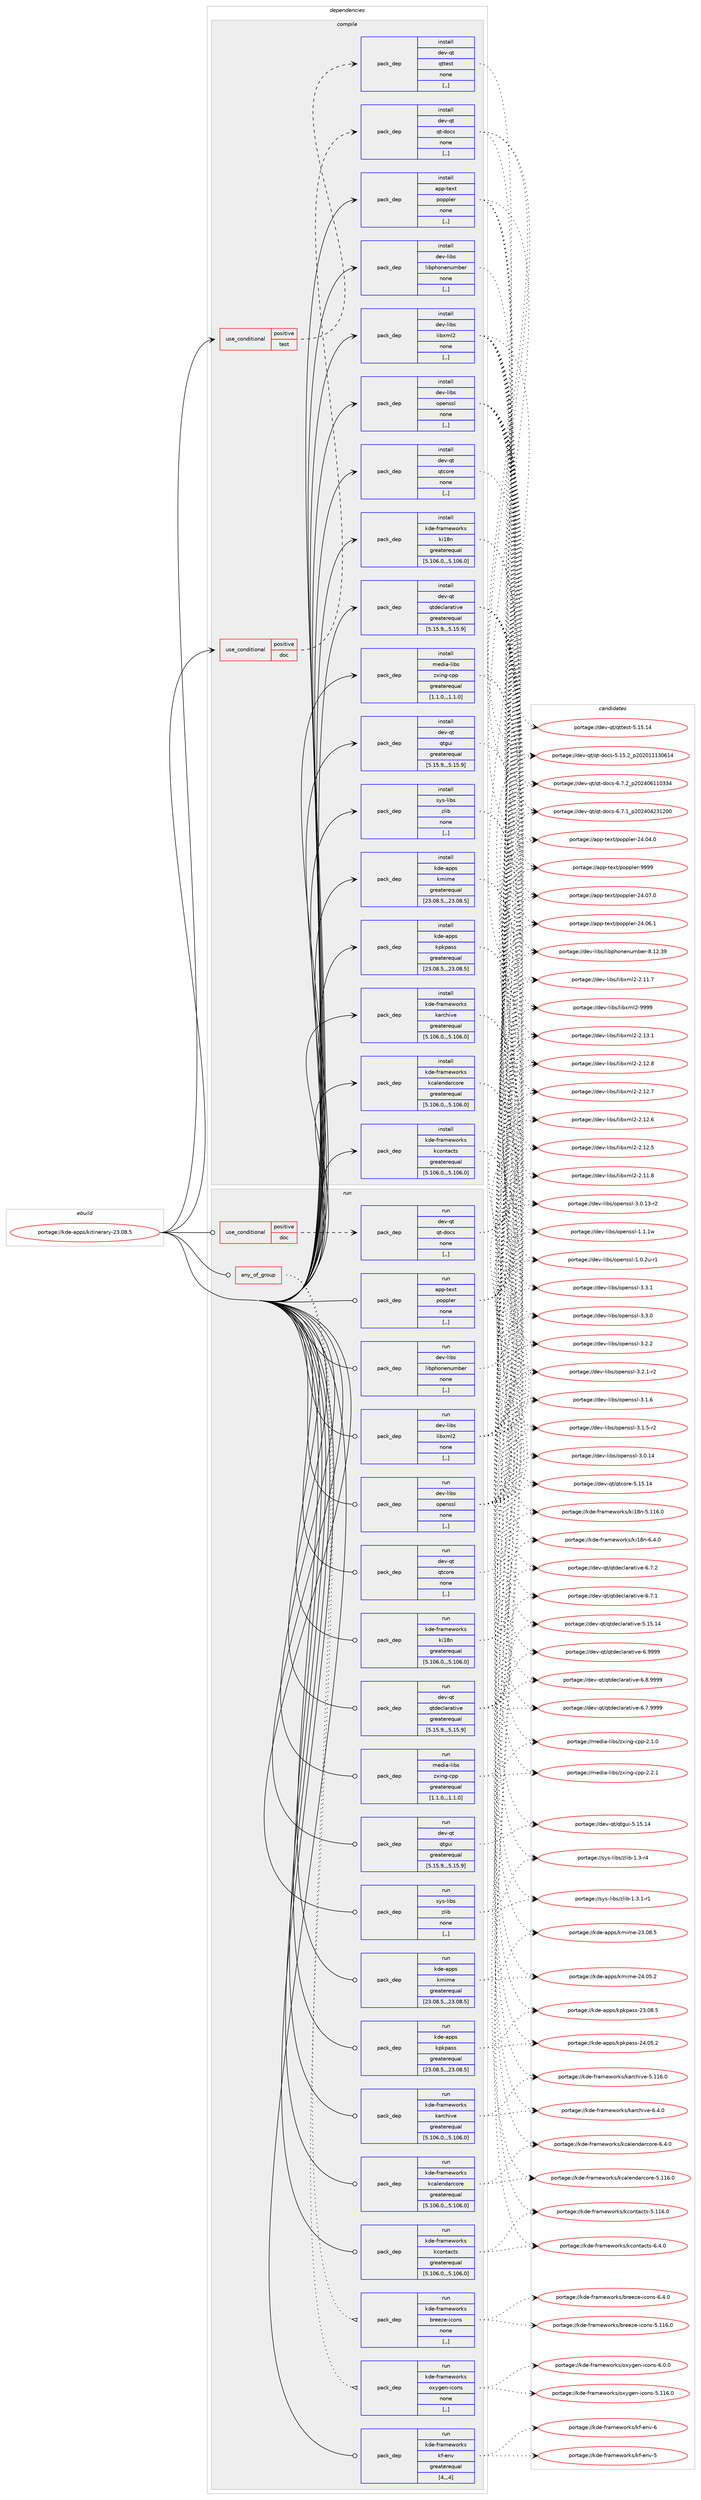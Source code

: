 digraph prolog {

# *************
# Graph options
# *************

newrank=true;
concentrate=true;
compound=true;
graph [rankdir=LR,fontname=Helvetica,fontsize=10,ranksep=1.5];#, ranksep=2.5, nodesep=0.2];
edge  [arrowhead=vee];
node  [fontname=Helvetica,fontsize=10];

# **********
# The ebuild
# **********

subgraph cluster_leftcol {
color=gray;
rank=same;
label=<<i>ebuild</i>>;
id [label="portage://kde-apps/kitinerary-23.08.5", color=red, width=4, href="../kde-apps/kitinerary-23.08.5.svg"];
}

# ****************
# The dependencies
# ****************

subgraph cluster_midcol {
color=gray;
label=<<i>dependencies</i>>;
subgraph cluster_compile {
fillcolor="#eeeeee";
style=filled;
label=<<i>compile</i>>;
subgraph cond66964 {
dependency253443 [label=<<TABLE BORDER="0" CELLBORDER="1" CELLSPACING="0" CELLPADDING="4"><TR><TD ROWSPAN="3" CELLPADDING="10">use_conditional</TD></TR><TR><TD>positive</TD></TR><TR><TD>doc</TD></TR></TABLE>>, shape=none, color=red];
subgraph pack184647 {
dependency253444 [label=<<TABLE BORDER="0" CELLBORDER="1" CELLSPACING="0" CELLPADDING="4" WIDTH="220"><TR><TD ROWSPAN="6" CELLPADDING="30">pack_dep</TD></TR><TR><TD WIDTH="110">install</TD></TR><TR><TD>dev-qt</TD></TR><TR><TD>qt-docs</TD></TR><TR><TD>none</TD></TR><TR><TD>[,,]</TD></TR></TABLE>>, shape=none, color=blue];
}
dependency253443:e -> dependency253444:w [weight=20,style="dashed",arrowhead="vee"];
}
id:e -> dependency253443:w [weight=20,style="solid",arrowhead="vee"];
subgraph cond66965 {
dependency253445 [label=<<TABLE BORDER="0" CELLBORDER="1" CELLSPACING="0" CELLPADDING="4"><TR><TD ROWSPAN="3" CELLPADDING="10">use_conditional</TD></TR><TR><TD>positive</TD></TR><TR><TD>test</TD></TR></TABLE>>, shape=none, color=red];
subgraph pack184648 {
dependency253446 [label=<<TABLE BORDER="0" CELLBORDER="1" CELLSPACING="0" CELLPADDING="4" WIDTH="220"><TR><TD ROWSPAN="6" CELLPADDING="30">pack_dep</TD></TR><TR><TD WIDTH="110">install</TD></TR><TR><TD>dev-qt</TD></TR><TR><TD>qttest</TD></TR><TR><TD>none</TD></TR><TR><TD>[,,]</TD></TR></TABLE>>, shape=none, color=blue];
}
dependency253445:e -> dependency253446:w [weight=20,style="dashed",arrowhead="vee"];
}
id:e -> dependency253445:w [weight=20,style="solid",arrowhead="vee"];
subgraph pack184649 {
dependency253447 [label=<<TABLE BORDER="0" CELLBORDER="1" CELLSPACING="0" CELLPADDING="4" WIDTH="220"><TR><TD ROWSPAN="6" CELLPADDING="30">pack_dep</TD></TR><TR><TD WIDTH="110">install</TD></TR><TR><TD>app-text</TD></TR><TR><TD>poppler</TD></TR><TR><TD>none</TD></TR><TR><TD>[,,]</TD></TR></TABLE>>, shape=none, color=blue];
}
id:e -> dependency253447:w [weight=20,style="solid",arrowhead="vee"];
subgraph pack184650 {
dependency253448 [label=<<TABLE BORDER="0" CELLBORDER="1" CELLSPACING="0" CELLPADDING="4" WIDTH="220"><TR><TD ROWSPAN="6" CELLPADDING="30">pack_dep</TD></TR><TR><TD WIDTH="110">install</TD></TR><TR><TD>dev-libs</TD></TR><TR><TD>libphonenumber</TD></TR><TR><TD>none</TD></TR><TR><TD>[,,]</TD></TR></TABLE>>, shape=none, color=blue];
}
id:e -> dependency253448:w [weight=20,style="solid",arrowhead="vee"];
subgraph pack184651 {
dependency253449 [label=<<TABLE BORDER="0" CELLBORDER="1" CELLSPACING="0" CELLPADDING="4" WIDTH="220"><TR><TD ROWSPAN="6" CELLPADDING="30">pack_dep</TD></TR><TR><TD WIDTH="110">install</TD></TR><TR><TD>dev-libs</TD></TR><TR><TD>libxml2</TD></TR><TR><TD>none</TD></TR><TR><TD>[,,]</TD></TR></TABLE>>, shape=none, color=blue];
}
id:e -> dependency253449:w [weight=20,style="solid",arrowhead="vee"];
subgraph pack184652 {
dependency253450 [label=<<TABLE BORDER="0" CELLBORDER="1" CELLSPACING="0" CELLPADDING="4" WIDTH="220"><TR><TD ROWSPAN="6" CELLPADDING="30">pack_dep</TD></TR><TR><TD WIDTH="110">install</TD></TR><TR><TD>dev-libs</TD></TR><TR><TD>openssl</TD></TR><TR><TD>none</TD></TR><TR><TD>[,,]</TD></TR></TABLE>>, shape=none, color=blue];
}
id:e -> dependency253450:w [weight=20,style="solid",arrowhead="vee"];
subgraph pack184653 {
dependency253451 [label=<<TABLE BORDER="0" CELLBORDER="1" CELLSPACING="0" CELLPADDING="4" WIDTH="220"><TR><TD ROWSPAN="6" CELLPADDING="30">pack_dep</TD></TR><TR><TD WIDTH="110">install</TD></TR><TR><TD>dev-qt</TD></TR><TR><TD>qtcore</TD></TR><TR><TD>none</TD></TR><TR><TD>[,,]</TD></TR></TABLE>>, shape=none, color=blue];
}
id:e -> dependency253451:w [weight=20,style="solid",arrowhead="vee"];
subgraph pack184654 {
dependency253452 [label=<<TABLE BORDER="0" CELLBORDER="1" CELLSPACING="0" CELLPADDING="4" WIDTH="220"><TR><TD ROWSPAN="6" CELLPADDING="30">pack_dep</TD></TR><TR><TD WIDTH="110">install</TD></TR><TR><TD>dev-qt</TD></TR><TR><TD>qtdeclarative</TD></TR><TR><TD>greaterequal</TD></TR><TR><TD>[5.15.9,,,5.15.9]</TD></TR></TABLE>>, shape=none, color=blue];
}
id:e -> dependency253452:w [weight=20,style="solid",arrowhead="vee"];
subgraph pack184655 {
dependency253453 [label=<<TABLE BORDER="0" CELLBORDER="1" CELLSPACING="0" CELLPADDING="4" WIDTH="220"><TR><TD ROWSPAN="6" CELLPADDING="30">pack_dep</TD></TR><TR><TD WIDTH="110">install</TD></TR><TR><TD>dev-qt</TD></TR><TR><TD>qtgui</TD></TR><TR><TD>greaterequal</TD></TR><TR><TD>[5.15.9,,,5.15.9]</TD></TR></TABLE>>, shape=none, color=blue];
}
id:e -> dependency253453:w [weight=20,style="solid",arrowhead="vee"];
subgraph pack184656 {
dependency253454 [label=<<TABLE BORDER="0" CELLBORDER="1" CELLSPACING="0" CELLPADDING="4" WIDTH="220"><TR><TD ROWSPAN="6" CELLPADDING="30">pack_dep</TD></TR><TR><TD WIDTH="110">install</TD></TR><TR><TD>kde-apps</TD></TR><TR><TD>kmime</TD></TR><TR><TD>greaterequal</TD></TR><TR><TD>[23.08.5,,,23.08.5]</TD></TR></TABLE>>, shape=none, color=blue];
}
id:e -> dependency253454:w [weight=20,style="solid",arrowhead="vee"];
subgraph pack184657 {
dependency253455 [label=<<TABLE BORDER="0" CELLBORDER="1" CELLSPACING="0" CELLPADDING="4" WIDTH="220"><TR><TD ROWSPAN="6" CELLPADDING="30">pack_dep</TD></TR><TR><TD WIDTH="110">install</TD></TR><TR><TD>kde-apps</TD></TR><TR><TD>kpkpass</TD></TR><TR><TD>greaterequal</TD></TR><TR><TD>[23.08.5,,,23.08.5]</TD></TR></TABLE>>, shape=none, color=blue];
}
id:e -> dependency253455:w [weight=20,style="solid",arrowhead="vee"];
subgraph pack184658 {
dependency253456 [label=<<TABLE BORDER="0" CELLBORDER="1" CELLSPACING="0" CELLPADDING="4" WIDTH="220"><TR><TD ROWSPAN="6" CELLPADDING="30">pack_dep</TD></TR><TR><TD WIDTH="110">install</TD></TR><TR><TD>kde-frameworks</TD></TR><TR><TD>karchive</TD></TR><TR><TD>greaterequal</TD></TR><TR><TD>[5.106.0,,,5.106.0]</TD></TR></TABLE>>, shape=none, color=blue];
}
id:e -> dependency253456:w [weight=20,style="solid",arrowhead="vee"];
subgraph pack184659 {
dependency253457 [label=<<TABLE BORDER="0" CELLBORDER="1" CELLSPACING="0" CELLPADDING="4" WIDTH="220"><TR><TD ROWSPAN="6" CELLPADDING="30">pack_dep</TD></TR><TR><TD WIDTH="110">install</TD></TR><TR><TD>kde-frameworks</TD></TR><TR><TD>kcalendarcore</TD></TR><TR><TD>greaterequal</TD></TR><TR><TD>[5.106.0,,,5.106.0]</TD></TR></TABLE>>, shape=none, color=blue];
}
id:e -> dependency253457:w [weight=20,style="solid",arrowhead="vee"];
subgraph pack184660 {
dependency253458 [label=<<TABLE BORDER="0" CELLBORDER="1" CELLSPACING="0" CELLPADDING="4" WIDTH="220"><TR><TD ROWSPAN="6" CELLPADDING="30">pack_dep</TD></TR><TR><TD WIDTH="110">install</TD></TR><TR><TD>kde-frameworks</TD></TR><TR><TD>kcontacts</TD></TR><TR><TD>greaterequal</TD></TR><TR><TD>[5.106.0,,,5.106.0]</TD></TR></TABLE>>, shape=none, color=blue];
}
id:e -> dependency253458:w [weight=20,style="solid",arrowhead="vee"];
subgraph pack184661 {
dependency253459 [label=<<TABLE BORDER="0" CELLBORDER="1" CELLSPACING="0" CELLPADDING="4" WIDTH="220"><TR><TD ROWSPAN="6" CELLPADDING="30">pack_dep</TD></TR><TR><TD WIDTH="110">install</TD></TR><TR><TD>kde-frameworks</TD></TR><TR><TD>ki18n</TD></TR><TR><TD>greaterequal</TD></TR><TR><TD>[5.106.0,,,5.106.0]</TD></TR></TABLE>>, shape=none, color=blue];
}
id:e -> dependency253459:w [weight=20,style="solid",arrowhead="vee"];
subgraph pack184662 {
dependency253460 [label=<<TABLE BORDER="0" CELLBORDER="1" CELLSPACING="0" CELLPADDING="4" WIDTH="220"><TR><TD ROWSPAN="6" CELLPADDING="30">pack_dep</TD></TR><TR><TD WIDTH="110">install</TD></TR><TR><TD>media-libs</TD></TR><TR><TD>zxing-cpp</TD></TR><TR><TD>greaterequal</TD></TR><TR><TD>[1.1.0,,,1.1.0]</TD></TR></TABLE>>, shape=none, color=blue];
}
id:e -> dependency253460:w [weight=20,style="solid",arrowhead="vee"];
subgraph pack184663 {
dependency253461 [label=<<TABLE BORDER="0" CELLBORDER="1" CELLSPACING="0" CELLPADDING="4" WIDTH="220"><TR><TD ROWSPAN="6" CELLPADDING="30">pack_dep</TD></TR><TR><TD WIDTH="110">install</TD></TR><TR><TD>sys-libs</TD></TR><TR><TD>zlib</TD></TR><TR><TD>none</TD></TR><TR><TD>[,,]</TD></TR></TABLE>>, shape=none, color=blue];
}
id:e -> dependency253461:w [weight=20,style="solid",arrowhead="vee"];
}
subgraph cluster_compileandrun {
fillcolor="#eeeeee";
style=filled;
label=<<i>compile and run</i>>;
}
subgraph cluster_run {
fillcolor="#eeeeee";
style=filled;
label=<<i>run</i>>;
subgraph any1672 {
dependency253462 [label=<<TABLE BORDER="0" CELLBORDER="1" CELLSPACING="0" CELLPADDING="4"><TR><TD CELLPADDING="10">any_of_group</TD></TR></TABLE>>, shape=none, color=red];subgraph pack184664 {
dependency253463 [label=<<TABLE BORDER="0" CELLBORDER="1" CELLSPACING="0" CELLPADDING="4" WIDTH="220"><TR><TD ROWSPAN="6" CELLPADDING="30">pack_dep</TD></TR><TR><TD WIDTH="110">run</TD></TR><TR><TD>kde-frameworks</TD></TR><TR><TD>breeze-icons</TD></TR><TR><TD>none</TD></TR><TR><TD>[,,]</TD></TR></TABLE>>, shape=none, color=blue];
}
dependency253462:e -> dependency253463:w [weight=20,style="dotted",arrowhead="oinv"];
subgraph pack184665 {
dependency253464 [label=<<TABLE BORDER="0" CELLBORDER="1" CELLSPACING="0" CELLPADDING="4" WIDTH="220"><TR><TD ROWSPAN="6" CELLPADDING="30">pack_dep</TD></TR><TR><TD WIDTH="110">run</TD></TR><TR><TD>kde-frameworks</TD></TR><TR><TD>oxygen-icons</TD></TR><TR><TD>none</TD></TR><TR><TD>[,,]</TD></TR></TABLE>>, shape=none, color=blue];
}
dependency253462:e -> dependency253464:w [weight=20,style="dotted",arrowhead="oinv"];
}
id:e -> dependency253462:w [weight=20,style="solid",arrowhead="odot"];
subgraph cond66966 {
dependency253465 [label=<<TABLE BORDER="0" CELLBORDER="1" CELLSPACING="0" CELLPADDING="4"><TR><TD ROWSPAN="3" CELLPADDING="10">use_conditional</TD></TR><TR><TD>positive</TD></TR><TR><TD>doc</TD></TR></TABLE>>, shape=none, color=red];
subgraph pack184666 {
dependency253466 [label=<<TABLE BORDER="0" CELLBORDER="1" CELLSPACING="0" CELLPADDING="4" WIDTH="220"><TR><TD ROWSPAN="6" CELLPADDING="30">pack_dep</TD></TR><TR><TD WIDTH="110">run</TD></TR><TR><TD>dev-qt</TD></TR><TR><TD>qt-docs</TD></TR><TR><TD>none</TD></TR><TR><TD>[,,]</TD></TR></TABLE>>, shape=none, color=blue];
}
dependency253465:e -> dependency253466:w [weight=20,style="dashed",arrowhead="vee"];
}
id:e -> dependency253465:w [weight=20,style="solid",arrowhead="odot"];
subgraph pack184667 {
dependency253467 [label=<<TABLE BORDER="0" CELLBORDER="1" CELLSPACING="0" CELLPADDING="4" WIDTH="220"><TR><TD ROWSPAN="6" CELLPADDING="30">pack_dep</TD></TR><TR><TD WIDTH="110">run</TD></TR><TR><TD>app-text</TD></TR><TR><TD>poppler</TD></TR><TR><TD>none</TD></TR><TR><TD>[,,]</TD></TR></TABLE>>, shape=none, color=blue];
}
id:e -> dependency253467:w [weight=20,style="solid",arrowhead="odot"];
subgraph pack184668 {
dependency253468 [label=<<TABLE BORDER="0" CELLBORDER="1" CELLSPACING="0" CELLPADDING="4" WIDTH="220"><TR><TD ROWSPAN="6" CELLPADDING="30">pack_dep</TD></TR><TR><TD WIDTH="110">run</TD></TR><TR><TD>dev-libs</TD></TR><TR><TD>libphonenumber</TD></TR><TR><TD>none</TD></TR><TR><TD>[,,]</TD></TR></TABLE>>, shape=none, color=blue];
}
id:e -> dependency253468:w [weight=20,style="solid",arrowhead="odot"];
subgraph pack184669 {
dependency253469 [label=<<TABLE BORDER="0" CELLBORDER="1" CELLSPACING="0" CELLPADDING="4" WIDTH="220"><TR><TD ROWSPAN="6" CELLPADDING="30">pack_dep</TD></TR><TR><TD WIDTH="110">run</TD></TR><TR><TD>dev-libs</TD></TR><TR><TD>libxml2</TD></TR><TR><TD>none</TD></TR><TR><TD>[,,]</TD></TR></TABLE>>, shape=none, color=blue];
}
id:e -> dependency253469:w [weight=20,style="solid",arrowhead="odot"];
subgraph pack184670 {
dependency253470 [label=<<TABLE BORDER="0" CELLBORDER="1" CELLSPACING="0" CELLPADDING="4" WIDTH="220"><TR><TD ROWSPAN="6" CELLPADDING="30">pack_dep</TD></TR><TR><TD WIDTH="110">run</TD></TR><TR><TD>dev-libs</TD></TR><TR><TD>openssl</TD></TR><TR><TD>none</TD></TR><TR><TD>[,,]</TD></TR></TABLE>>, shape=none, color=blue];
}
id:e -> dependency253470:w [weight=20,style="solid",arrowhead="odot"];
subgraph pack184671 {
dependency253471 [label=<<TABLE BORDER="0" CELLBORDER="1" CELLSPACING="0" CELLPADDING="4" WIDTH="220"><TR><TD ROWSPAN="6" CELLPADDING="30">pack_dep</TD></TR><TR><TD WIDTH="110">run</TD></TR><TR><TD>dev-qt</TD></TR><TR><TD>qtcore</TD></TR><TR><TD>none</TD></TR><TR><TD>[,,]</TD></TR></TABLE>>, shape=none, color=blue];
}
id:e -> dependency253471:w [weight=20,style="solid",arrowhead="odot"];
subgraph pack184672 {
dependency253472 [label=<<TABLE BORDER="0" CELLBORDER="1" CELLSPACING="0" CELLPADDING="4" WIDTH="220"><TR><TD ROWSPAN="6" CELLPADDING="30">pack_dep</TD></TR><TR><TD WIDTH="110">run</TD></TR><TR><TD>dev-qt</TD></TR><TR><TD>qtdeclarative</TD></TR><TR><TD>greaterequal</TD></TR><TR><TD>[5.15.9,,,5.15.9]</TD></TR></TABLE>>, shape=none, color=blue];
}
id:e -> dependency253472:w [weight=20,style="solid",arrowhead="odot"];
subgraph pack184673 {
dependency253473 [label=<<TABLE BORDER="0" CELLBORDER="1" CELLSPACING="0" CELLPADDING="4" WIDTH="220"><TR><TD ROWSPAN="6" CELLPADDING="30">pack_dep</TD></TR><TR><TD WIDTH="110">run</TD></TR><TR><TD>dev-qt</TD></TR><TR><TD>qtgui</TD></TR><TR><TD>greaterequal</TD></TR><TR><TD>[5.15.9,,,5.15.9]</TD></TR></TABLE>>, shape=none, color=blue];
}
id:e -> dependency253473:w [weight=20,style="solid",arrowhead="odot"];
subgraph pack184674 {
dependency253474 [label=<<TABLE BORDER="0" CELLBORDER="1" CELLSPACING="0" CELLPADDING="4" WIDTH="220"><TR><TD ROWSPAN="6" CELLPADDING="30">pack_dep</TD></TR><TR><TD WIDTH="110">run</TD></TR><TR><TD>kde-apps</TD></TR><TR><TD>kmime</TD></TR><TR><TD>greaterequal</TD></TR><TR><TD>[23.08.5,,,23.08.5]</TD></TR></TABLE>>, shape=none, color=blue];
}
id:e -> dependency253474:w [weight=20,style="solid",arrowhead="odot"];
subgraph pack184675 {
dependency253475 [label=<<TABLE BORDER="0" CELLBORDER="1" CELLSPACING="0" CELLPADDING="4" WIDTH="220"><TR><TD ROWSPAN="6" CELLPADDING="30">pack_dep</TD></TR><TR><TD WIDTH="110">run</TD></TR><TR><TD>kde-apps</TD></TR><TR><TD>kpkpass</TD></TR><TR><TD>greaterequal</TD></TR><TR><TD>[23.08.5,,,23.08.5]</TD></TR></TABLE>>, shape=none, color=blue];
}
id:e -> dependency253475:w [weight=20,style="solid",arrowhead="odot"];
subgraph pack184676 {
dependency253476 [label=<<TABLE BORDER="0" CELLBORDER="1" CELLSPACING="0" CELLPADDING="4" WIDTH="220"><TR><TD ROWSPAN="6" CELLPADDING="30">pack_dep</TD></TR><TR><TD WIDTH="110">run</TD></TR><TR><TD>kde-frameworks</TD></TR><TR><TD>karchive</TD></TR><TR><TD>greaterequal</TD></TR><TR><TD>[5.106.0,,,5.106.0]</TD></TR></TABLE>>, shape=none, color=blue];
}
id:e -> dependency253476:w [weight=20,style="solid",arrowhead="odot"];
subgraph pack184677 {
dependency253477 [label=<<TABLE BORDER="0" CELLBORDER="1" CELLSPACING="0" CELLPADDING="4" WIDTH="220"><TR><TD ROWSPAN="6" CELLPADDING="30">pack_dep</TD></TR><TR><TD WIDTH="110">run</TD></TR><TR><TD>kde-frameworks</TD></TR><TR><TD>kcalendarcore</TD></TR><TR><TD>greaterequal</TD></TR><TR><TD>[5.106.0,,,5.106.0]</TD></TR></TABLE>>, shape=none, color=blue];
}
id:e -> dependency253477:w [weight=20,style="solid",arrowhead="odot"];
subgraph pack184678 {
dependency253478 [label=<<TABLE BORDER="0" CELLBORDER="1" CELLSPACING="0" CELLPADDING="4" WIDTH="220"><TR><TD ROWSPAN="6" CELLPADDING="30">pack_dep</TD></TR><TR><TD WIDTH="110">run</TD></TR><TR><TD>kde-frameworks</TD></TR><TR><TD>kcontacts</TD></TR><TR><TD>greaterequal</TD></TR><TR><TD>[5.106.0,,,5.106.0]</TD></TR></TABLE>>, shape=none, color=blue];
}
id:e -> dependency253478:w [weight=20,style="solid",arrowhead="odot"];
subgraph pack184679 {
dependency253479 [label=<<TABLE BORDER="0" CELLBORDER="1" CELLSPACING="0" CELLPADDING="4" WIDTH="220"><TR><TD ROWSPAN="6" CELLPADDING="30">pack_dep</TD></TR><TR><TD WIDTH="110">run</TD></TR><TR><TD>kde-frameworks</TD></TR><TR><TD>kf-env</TD></TR><TR><TD>greaterequal</TD></TR><TR><TD>[4,,,4]</TD></TR></TABLE>>, shape=none, color=blue];
}
id:e -> dependency253479:w [weight=20,style="solid",arrowhead="odot"];
subgraph pack184680 {
dependency253480 [label=<<TABLE BORDER="0" CELLBORDER="1" CELLSPACING="0" CELLPADDING="4" WIDTH="220"><TR><TD ROWSPAN="6" CELLPADDING="30">pack_dep</TD></TR><TR><TD WIDTH="110">run</TD></TR><TR><TD>kde-frameworks</TD></TR><TR><TD>ki18n</TD></TR><TR><TD>greaterequal</TD></TR><TR><TD>[5.106.0,,,5.106.0]</TD></TR></TABLE>>, shape=none, color=blue];
}
id:e -> dependency253480:w [weight=20,style="solid",arrowhead="odot"];
subgraph pack184681 {
dependency253481 [label=<<TABLE BORDER="0" CELLBORDER="1" CELLSPACING="0" CELLPADDING="4" WIDTH="220"><TR><TD ROWSPAN="6" CELLPADDING="30">pack_dep</TD></TR><TR><TD WIDTH="110">run</TD></TR><TR><TD>media-libs</TD></TR><TR><TD>zxing-cpp</TD></TR><TR><TD>greaterequal</TD></TR><TR><TD>[1.1.0,,,1.1.0]</TD></TR></TABLE>>, shape=none, color=blue];
}
id:e -> dependency253481:w [weight=20,style="solid",arrowhead="odot"];
subgraph pack184682 {
dependency253482 [label=<<TABLE BORDER="0" CELLBORDER="1" CELLSPACING="0" CELLPADDING="4" WIDTH="220"><TR><TD ROWSPAN="6" CELLPADDING="30">pack_dep</TD></TR><TR><TD WIDTH="110">run</TD></TR><TR><TD>sys-libs</TD></TR><TR><TD>zlib</TD></TR><TR><TD>none</TD></TR><TR><TD>[,,]</TD></TR></TABLE>>, shape=none, color=blue];
}
id:e -> dependency253482:w [weight=20,style="solid",arrowhead="odot"];
}
}

# **************
# The candidates
# **************

subgraph cluster_choices {
rank=same;
color=gray;
label=<<i>candidates</i>>;

subgraph choice184647 {
color=black;
nodesep=1;
choice1001011184511311647113116451001119911545544655465095112504850524854494948515152 [label="portage://dev-qt/qt-docs-6.7.2_p202406110334", color=red, width=4,href="../dev-qt/qt-docs-6.7.2_p202406110334.svg"];
choice1001011184511311647113116451001119911545544655464995112504850524852505149504848 [label="portage://dev-qt/qt-docs-6.7.1_p202404231200", color=red, width=4,href="../dev-qt/qt-docs-6.7.1_p202404231200.svg"];
choice100101118451131164711311645100111991154553464953465095112504850484949495148544952 [label="portage://dev-qt/qt-docs-5.15.2_p202011130614", color=red, width=4,href="../dev-qt/qt-docs-5.15.2_p202011130614.svg"];
dependency253444:e -> choice1001011184511311647113116451001119911545544655465095112504850524854494948515152:w [style=dotted,weight="100"];
dependency253444:e -> choice1001011184511311647113116451001119911545544655464995112504850524852505149504848:w [style=dotted,weight="100"];
dependency253444:e -> choice100101118451131164711311645100111991154553464953465095112504850484949495148544952:w [style=dotted,weight="100"];
}
subgraph choice184648 {
color=black;
nodesep=1;
choice10010111845113116471131161161011151164553464953464952 [label="portage://dev-qt/qttest-5.15.14", color=red, width=4,href="../dev-qt/qttest-5.15.14.svg"];
dependency253446:e -> choice10010111845113116471131161161011151164553464953464952:w [style=dotted,weight="100"];
}
subgraph choice184649 {
color=black;
nodesep=1;
choice9711211245116101120116471121111121121081011144557575757 [label="portage://app-text/poppler-9999", color=red, width=4,href="../app-text/poppler-9999.svg"];
choice9711211245116101120116471121111121121081011144550524648554648 [label="portage://app-text/poppler-24.07.0", color=red, width=4,href="../app-text/poppler-24.07.0.svg"];
choice9711211245116101120116471121111121121081011144550524648544649 [label="portage://app-text/poppler-24.06.1", color=red, width=4,href="../app-text/poppler-24.06.1.svg"];
choice9711211245116101120116471121111121121081011144550524648524648 [label="portage://app-text/poppler-24.04.0", color=red, width=4,href="../app-text/poppler-24.04.0.svg"];
dependency253447:e -> choice9711211245116101120116471121111121121081011144557575757:w [style=dotted,weight="100"];
dependency253447:e -> choice9711211245116101120116471121111121121081011144550524648554648:w [style=dotted,weight="100"];
dependency253447:e -> choice9711211245116101120116471121111121121081011144550524648544649:w [style=dotted,weight="100"];
dependency253447:e -> choice9711211245116101120116471121111121121081011144550524648524648:w [style=dotted,weight="100"];
}
subgraph choice184650 {
color=black;
nodesep=1;
choice10010111845108105981154710810598112104111110101110117109981011144556464950465157 [label="portage://dev-libs/libphonenumber-8.12.39", color=red, width=4,href="../dev-libs/libphonenumber-8.12.39.svg"];
dependency253448:e -> choice10010111845108105981154710810598112104111110101110117109981011144556464950465157:w [style=dotted,weight="100"];
}
subgraph choice184651 {
color=black;
nodesep=1;
choice10010111845108105981154710810598120109108504557575757 [label="portage://dev-libs/libxml2-9999", color=red, width=4,href="../dev-libs/libxml2-9999.svg"];
choice100101118451081059811547108105981201091085045504649514649 [label="portage://dev-libs/libxml2-2.13.1", color=red, width=4,href="../dev-libs/libxml2-2.13.1.svg"];
choice100101118451081059811547108105981201091085045504649504656 [label="portage://dev-libs/libxml2-2.12.8", color=red, width=4,href="../dev-libs/libxml2-2.12.8.svg"];
choice100101118451081059811547108105981201091085045504649504655 [label="portage://dev-libs/libxml2-2.12.7", color=red, width=4,href="../dev-libs/libxml2-2.12.7.svg"];
choice100101118451081059811547108105981201091085045504649504654 [label="portage://dev-libs/libxml2-2.12.6", color=red, width=4,href="../dev-libs/libxml2-2.12.6.svg"];
choice100101118451081059811547108105981201091085045504649504653 [label="portage://dev-libs/libxml2-2.12.5", color=red, width=4,href="../dev-libs/libxml2-2.12.5.svg"];
choice100101118451081059811547108105981201091085045504649494656 [label="portage://dev-libs/libxml2-2.11.8", color=red, width=4,href="../dev-libs/libxml2-2.11.8.svg"];
choice100101118451081059811547108105981201091085045504649494655 [label="portage://dev-libs/libxml2-2.11.7", color=red, width=4,href="../dev-libs/libxml2-2.11.7.svg"];
dependency253449:e -> choice10010111845108105981154710810598120109108504557575757:w [style=dotted,weight="100"];
dependency253449:e -> choice100101118451081059811547108105981201091085045504649514649:w [style=dotted,weight="100"];
dependency253449:e -> choice100101118451081059811547108105981201091085045504649504656:w [style=dotted,weight="100"];
dependency253449:e -> choice100101118451081059811547108105981201091085045504649504655:w [style=dotted,weight="100"];
dependency253449:e -> choice100101118451081059811547108105981201091085045504649504654:w [style=dotted,weight="100"];
dependency253449:e -> choice100101118451081059811547108105981201091085045504649504653:w [style=dotted,weight="100"];
dependency253449:e -> choice100101118451081059811547108105981201091085045504649494656:w [style=dotted,weight="100"];
dependency253449:e -> choice100101118451081059811547108105981201091085045504649494655:w [style=dotted,weight="100"];
}
subgraph choice184652 {
color=black;
nodesep=1;
choice100101118451081059811547111112101110115115108455146514649 [label="portage://dev-libs/openssl-3.3.1", color=red, width=4,href="../dev-libs/openssl-3.3.1.svg"];
choice100101118451081059811547111112101110115115108455146514648 [label="portage://dev-libs/openssl-3.3.0", color=red, width=4,href="../dev-libs/openssl-3.3.0.svg"];
choice100101118451081059811547111112101110115115108455146504650 [label="portage://dev-libs/openssl-3.2.2", color=red, width=4,href="../dev-libs/openssl-3.2.2.svg"];
choice1001011184510810598115471111121011101151151084551465046494511450 [label="portage://dev-libs/openssl-3.2.1-r2", color=red, width=4,href="../dev-libs/openssl-3.2.1-r2.svg"];
choice100101118451081059811547111112101110115115108455146494654 [label="portage://dev-libs/openssl-3.1.6", color=red, width=4,href="../dev-libs/openssl-3.1.6.svg"];
choice1001011184510810598115471111121011101151151084551464946534511450 [label="portage://dev-libs/openssl-3.1.5-r2", color=red, width=4,href="../dev-libs/openssl-3.1.5-r2.svg"];
choice10010111845108105981154711111210111011511510845514648464952 [label="portage://dev-libs/openssl-3.0.14", color=red, width=4,href="../dev-libs/openssl-3.0.14.svg"];
choice100101118451081059811547111112101110115115108455146484649514511450 [label="portage://dev-libs/openssl-3.0.13-r2", color=red, width=4,href="../dev-libs/openssl-3.0.13-r2.svg"];
choice100101118451081059811547111112101110115115108454946494649119 [label="portage://dev-libs/openssl-1.1.1w", color=red, width=4,href="../dev-libs/openssl-1.1.1w.svg"];
choice1001011184510810598115471111121011101151151084549464846501174511449 [label="portage://dev-libs/openssl-1.0.2u-r1", color=red, width=4,href="../dev-libs/openssl-1.0.2u-r1.svg"];
dependency253450:e -> choice100101118451081059811547111112101110115115108455146514649:w [style=dotted,weight="100"];
dependency253450:e -> choice100101118451081059811547111112101110115115108455146514648:w [style=dotted,weight="100"];
dependency253450:e -> choice100101118451081059811547111112101110115115108455146504650:w [style=dotted,weight="100"];
dependency253450:e -> choice1001011184510810598115471111121011101151151084551465046494511450:w [style=dotted,weight="100"];
dependency253450:e -> choice100101118451081059811547111112101110115115108455146494654:w [style=dotted,weight="100"];
dependency253450:e -> choice1001011184510810598115471111121011101151151084551464946534511450:w [style=dotted,weight="100"];
dependency253450:e -> choice10010111845108105981154711111210111011511510845514648464952:w [style=dotted,weight="100"];
dependency253450:e -> choice100101118451081059811547111112101110115115108455146484649514511450:w [style=dotted,weight="100"];
dependency253450:e -> choice100101118451081059811547111112101110115115108454946494649119:w [style=dotted,weight="100"];
dependency253450:e -> choice1001011184510810598115471111121011101151151084549464846501174511449:w [style=dotted,weight="100"];
}
subgraph choice184653 {
color=black;
nodesep=1;
choice1001011184511311647113116991111141014553464953464952 [label="portage://dev-qt/qtcore-5.15.14", color=red, width=4,href="../dev-qt/qtcore-5.15.14.svg"];
dependency253451:e -> choice1001011184511311647113116991111141014553464953464952:w [style=dotted,weight="100"];
}
subgraph choice184654 {
color=black;
nodesep=1;
choice100101118451131164711311610010199108971149711610511810145544657575757 [label="portage://dev-qt/qtdeclarative-6.9999", color=red, width=4,href="../dev-qt/qtdeclarative-6.9999.svg"];
choice1001011184511311647113116100101991089711497116105118101455446564657575757 [label="portage://dev-qt/qtdeclarative-6.8.9999", color=red, width=4,href="../dev-qt/qtdeclarative-6.8.9999.svg"];
choice1001011184511311647113116100101991089711497116105118101455446554657575757 [label="portage://dev-qt/qtdeclarative-6.7.9999", color=red, width=4,href="../dev-qt/qtdeclarative-6.7.9999.svg"];
choice1001011184511311647113116100101991089711497116105118101455446554650 [label="portage://dev-qt/qtdeclarative-6.7.2", color=red, width=4,href="../dev-qt/qtdeclarative-6.7.2.svg"];
choice1001011184511311647113116100101991089711497116105118101455446554649 [label="portage://dev-qt/qtdeclarative-6.7.1", color=red, width=4,href="../dev-qt/qtdeclarative-6.7.1.svg"];
choice10010111845113116471131161001019910897114971161051181014553464953464952 [label="portage://dev-qt/qtdeclarative-5.15.14", color=red, width=4,href="../dev-qt/qtdeclarative-5.15.14.svg"];
dependency253452:e -> choice100101118451131164711311610010199108971149711610511810145544657575757:w [style=dotted,weight="100"];
dependency253452:e -> choice1001011184511311647113116100101991089711497116105118101455446564657575757:w [style=dotted,weight="100"];
dependency253452:e -> choice1001011184511311647113116100101991089711497116105118101455446554657575757:w [style=dotted,weight="100"];
dependency253452:e -> choice1001011184511311647113116100101991089711497116105118101455446554650:w [style=dotted,weight="100"];
dependency253452:e -> choice1001011184511311647113116100101991089711497116105118101455446554649:w [style=dotted,weight="100"];
dependency253452:e -> choice10010111845113116471131161001019910897114971161051181014553464953464952:w [style=dotted,weight="100"];
}
subgraph choice184655 {
color=black;
nodesep=1;
choice10010111845113116471131161031171054553464953464952 [label="portage://dev-qt/qtgui-5.15.14", color=red, width=4,href="../dev-qt/qtgui-5.15.14.svg"];
dependency253453:e -> choice10010111845113116471131161031171054553464953464952:w [style=dotted,weight="100"];
}
subgraph choice184656 {
color=black;
nodesep=1;
choice1071001014597112112115471071091051091014550524648534650 [label="portage://kde-apps/kmime-24.05.2", color=red, width=4,href="../kde-apps/kmime-24.05.2.svg"];
choice1071001014597112112115471071091051091014550514648564653 [label="portage://kde-apps/kmime-23.08.5", color=red, width=4,href="../kde-apps/kmime-23.08.5.svg"];
dependency253454:e -> choice1071001014597112112115471071091051091014550524648534650:w [style=dotted,weight="100"];
dependency253454:e -> choice1071001014597112112115471071091051091014550514648564653:w [style=dotted,weight="100"];
}
subgraph choice184657 {
color=black;
nodesep=1;
choice107100101459711211211547107112107112971151154550524648534650 [label="portage://kde-apps/kpkpass-24.05.2", color=red, width=4,href="../kde-apps/kpkpass-24.05.2.svg"];
choice107100101459711211211547107112107112971151154550514648564653 [label="portage://kde-apps/kpkpass-23.08.5", color=red, width=4,href="../kde-apps/kpkpass-23.08.5.svg"];
dependency253455:e -> choice107100101459711211211547107112107112971151154550524648534650:w [style=dotted,weight="100"];
dependency253455:e -> choice107100101459711211211547107112107112971151154550514648564653:w [style=dotted,weight="100"];
}
subgraph choice184658 {
color=black;
nodesep=1;
choice1071001014510211497109101119111114107115471079711499104105118101455446524648 [label="portage://kde-frameworks/karchive-6.4.0", color=red, width=4,href="../kde-frameworks/karchive-6.4.0.svg"];
choice10710010145102114971091011191111141071154710797114991041051181014553464949544648 [label="portage://kde-frameworks/karchive-5.116.0", color=red, width=4,href="../kde-frameworks/karchive-5.116.0.svg"];
dependency253456:e -> choice1071001014510211497109101119111114107115471079711499104105118101455446524648:w [style=dotted,weight="100"];
dependency253456:e -> choice10710010145102114971091011191111141071154710797114991041051181014553464949544648:w [style=dotted,weight="100"];
}
subgraph choice184659 {
color=black;
nodesep=1;
choice10710010145102114971091011191111141071154710799971081011101009711499111114101455446524648 [label="portage://kde-frameworks/kcalendarcore-6.4.0", color=red, width=4,href="../kde-frameworks/kcalendarcore-6.4.0.svg"];
choice107100101451021149710910111911111410711547107999710810111010097114991111141014553464949544648 [label="portage://kde-frameworks/kcalendarcore-5.116.0", color=red, width=4,href="../kde-frameworks/kcalendarcore-5.116.0.svg"];
dependency253457:e -> choice10710010145102114971091011191111141071154710799971081011101009711499111114101455446524648:w [style=dotted,weight="100"];
dependency253457:e -> choice107100101451021149710910111911111410711547107999710810111010097114991111141014553464949544648:w [style=dotted,weight="100"];
}
subgraph choice184660 {
color=black;
nodesep=1;
choice107100101451021149710910111911111410711547107991111101169799116115455446524648 [label="portage://kde-frameworks/kcontacts-6.4.0", color=red, width=4,href="../kde-frameworks/kcontacts-6.4.0.svg"];
choice1071001014510211497109101119111114107115471079911111011697991161154553464949544648 [label="portage://kde-frameworks/kcontacts-5.116.0", color=red, width=4,href="../kde-frameworks/kcontacts-5.116.0.svg"];
dependency253458:e -> choice107100101451021149710910111911111410711547107991111101169799116115455446524648:w [style=dotted,weight="100"];
dependency253458:e -> choice1071001014510211497109101119111114107115471079911111011697991161154553464949544648:w [style=dotted,weight="100"];
}
subgraph choice184661 {
color=black;
nodesep=1;
choice1071001014510211497109101119111114107115471071054956110455446524648 [label="portage://kde-frameworks/ki18n-6.4.0", color=red, width=4,href="../kde-frameworks/ki18n-6.4.0.svg"];
choice10710010145102114971091011191111141071154710710549561104553464949544648 [label="portage://kde-frameworks/ki18n-5.116.0", color=red, width=4,href="../kde-frameworks/ki18n-5.116.0.svg"];
dependency253459:e -> choice1071001014510211497109101119111114107115471071054956110455446524648:w [style=dotted,weight="100"];
dependency253459:e -> choice10710010145102114971091011191111141071154710710549561104553464949544648:w [style=dotted,weight="100"];
}
subgraph choice184662 {
color=black;
nodesep=1;
choice109101100105974510810598115471221201051101034599112112455046504649 [label="portage://media-libs/zxing-cpp-2.2.1", color=red, width=4,href="../media-libs/zxing-cpp-2.2.1.svg"];
choice109101100105974510810598115471221201051101034599112112455046494648 [label="portage://media-libs/zxing-cpp-2.1.0", color=red, width=4,href="../media-libs/zxing-cpp-2.1.0.svg"];
dependency253460:e -> choice109101100105974510810598115471221201051101034599112112455046504649:w [style=dotted,weight="100"];
dependency253460:e -> choice109101100105974510810598115471221201051101034599112112455046494648:w [style=dotted,weight="100"];
}
subgraph choice184663 {
color=black;
nodesep=1;
choice115121115451081059811547122108105984549465146494511449 [label="portage://sys-libs/zlib-1.3.1-r1", color=red, width=4,href="../sys-libs/zlib-1.3.1-r1.svg"];
choice11512111545108105981154712210810598454946514511452 [label="portage://sys-libs/zlib-1.3-r4", color=red, width=4,href="../sys-libs/zlib-1.3-r4.svg"];
dependency253461:e -> choice115121115451081059811547122108105984549465146494511449:w [style=dotted,weight="100"];
dependency253461:e -> choice11512111545108105981154712210810598454946514511452:w [style=dotted,weight="100"];
}
subgraph choice184664 {
color=black;
nodesep=1;
choice107100101451021149710910111911111410711547981141011011221014510599111110115455446524648 [label="portage://kde-frameworks/breeze-icons-6.4.0", color=red, width=4,href="../kde-frameworks/breeze-icons-6.4.0.svg"];
choice1071001014510211497109101119111114107115479811410110112210145105991111101154553464949544648 [label="portage://kde-frameworks/breeze-icons-5.116.0", color=red, width=4,href="../kde-frameworks/breeze-icons-5.116.0.svg"];
dependency253463:e -> choice107100101451021149710910111911111410711547981141011011221014510599111110115455446524648:w [style=dotted,weight="100"];
dependency253463:e -> choice1071001014510211497109101119111114107115479811410110112210145105991111101154553464949544648:w [style=dotted,weight="100"];
}
subgraph choice184665 {
color=black;
nodesep=1;
choice1071001014510211497109101119111114107115471111201211031011104510599111110115455446484648 [label="portage://kde-frameworks/oxygen-icons-6.0.0", color=red, width=4,href="../kde-frameworks/oxygen-icons-6.0.0.svg"];
choice10710010145102114971091011191111141071154711112012110310111045105991111101154553464949544648 [label="portage://kde-frameworks/oxygen-icons-5.116.0", color=red, width=4,href="../kde-frameworks/oxygen-icons-5.116.0.svg"];
dependency253464:e -> choice1071001014510211497109101119111114107115471111201211031011104510599111110115455446484648:w [style=dotted,weight="100"];
dependency253464:e -> choice10710010145102114971091011191111141071154711112012110310111045105991111101154553464949544648:w [style=dotted,weight="100"];
}
subgraph choice184666 {
color=black;
nodesep=1;
choice1001011184511311647113116451001119911545544655465095112504850524854494948515152 [label="portage://dev-qt/qt-docs-6.7.2_p202406110334", color=red, width=4,href="../dev-qt/qt-docs-6.7.2_p202406110334.svg"];
choice1001011184511311647113116451001119911545544655464995112504850524852505149504848 [label="portage://dev-qt/qt-docs-6.7.1_p202404231200", color=red, width=4,href="../dev-qt/qt-docs-6.7.1_p202404231200.svg"];
choice100101118451131164711311645100111991154553464953465095112504850484949495148544952 [label="portage://dev-qt/qt-docs-5.15.2_p202011130614", color=red, width=4,href="../dev-qt/qt-docs-5.15.2_p202011130614.svg"];
dependency253466:e -> choice1001011184511311647113116451001119911545544655465095112504850524854494948515152:w [style=dotted,weight="100"];
dependency253466:e -> choice1001011184511311647113116451001119911545544655464995112504850524852505149504848:w [style=dotted,weight="100"];
dependency253466:e -> choice100101118451131164711311645100111991154553464953465095112504850484949495148544952:w [style=dotted,weight="100"];
}
subgraph choice184667 {
color=black;
nodesep=1;
choice9711211245116101120116471121111121121081011144557575757 [label="portage://app-text/poppler-9999", color=red, width=4,href="../app-text/poppler-9999.svg"];
choice9711211245116101120116471121111121121081011144550524648554648 [label="portage://app-text/poppler-24.07.0", color=red, width=4,href="../app-text/poppler-24.07.0.svg"];
choice9711211245116101120116471121111121121081011144550524648544649 [label="portage://app-text/poppler-24.06.1", color=red, width=4,href="../app-text/poppler-24.06.1.svg"];
choice9711211245116101120116471121111121121081011144550524648524648 [label="portage://app-text/poppler-24.04.0", color=red, width=4,href="../app-text/poppler-24.04.0.svg"];
dependency253467:e -> choice9711211245116101120116471121111121121081011144557575757:w [style=dotted,weight="100"];
dependency253467:e -> choice9711211245116101120116471121111121121081011144550524648554648:w [style=dotted,weight="100"];
dependency253467:e -> choice9711211245116101120116471121111121121081011144550524648544649:w [style=dotted,weight="100"];
dependency253467:e -> choice9711211245116101120116471121111121121081011144550524648524648:w [style=dotted,weight="100"];
}
subgraph choice184668 {
color=black;
nodesep=1;
choice10010111845108105981154710810598112104111110101110117109981011144556464950465157 [label="portage://dev-libs/libphonenumber-8.12.39", color=red, width=4,href="../dev-libs/libphonenumber-8.12.39.svg"];
dependency253468:e -> choice10010111845108105981154710810598112104111110101110117109981011144556464950465157:w [style=dotted,weight="100"];
}
subgraph choice184669 {
color=black;
nodesep=1;
choice10010111845108105981154710810598120109108504557575757 [label="portage://dev-libs/libxml2-9999", color=red, width=4,href="../dev-libs/libxml2-9999.svg"];
choice100101118451081059811547108105981201091085045504649514649 [label="portage://dev-libs/libxml2-2.13.1", color=red, width=4,href="../dev-libs/libxml2-2.13.1.svg"];
choice100101118451081059811547108105981201091085045504649504656 [label="portage://dev-libs/libxml2-2.12.8", color=red, width=4,href="../dev-libs/libxml2-2.12.8.svg"];
choice100101118451081059811547108105981201091085045504649504655 [label="portage://dev-libs/libxml2-2.12.7", color=red, width=4,href="../dev-libs/libxml2-2.12.7.svg"];
choice100101118451081059811547108105981201091085045504649504654 [label="portage://dev-libs/libxml2-2.12.6", color=red, width=4,href="../dev-libs/libxml2-2.12.6.svg"];
choice100101118451081059811547108105981201091085045504649504653 [label="portage://dev-libs/libxml2-2.12.5", color=red, width=4,href="../dev-libs/libxml2-2.12.5.svg"];
choice100101118451081059811547108105981201091085045504649494656 [label="portage://dev-libs/libxml2-2.11.8", color=red, width=4,href="../dev-libs/libxml2-2.11.8.svg"];
choice100101118451081059811547108105981201091085045504649494655 [label="portage://dev-libs/libxml2-2.11.7", color=red, width=4,href="../dev-libs/libxml2-2.11.7.svg"];
dependency253469:e -> choice10010111845108105981154710810598120109108504557575757:w [style=dotted,weight="100"];
dependency253469:e -> choice100101118451081059811547108105981201091085045504649514649:w [style=dotted,weight="100"];
dependency253469:e -> choice100101118451081059811547108105981201091085045504649504656:w [style=dotted,weight="100"];
dependency253469:e -> choice100101118451081059811547108105981201091085045504649504655:w [style=dotted,weight="100"];
dependency253469:e -> choice100101118451081059811547108105981201091085045504649504654:w [style=dotted,weight="100"];
dependency253469:e -> choice100101118451081059811547108105981201091085045504649504653:w [style=dotted,weight="100"];
dependency253469:e -> choice100101118451081059811547108105981201091085045504649494656:w [style=dotted,weight="100"];
dependency253469:e -> choice100101118451081059811547108105981201091085045504649494655:w [style=dotted,weight="100"];
}
subgraph choice184670 {
color=black;
nodesep=1;
choice100101118451081059811547111112101110115115108455146514649 [label="portage://dev-libs/openssl-3.3.1", color=red, width=4,href="../dev-libs/openssl-3.3.1.svg"];
choice100101118451081059811547111112101110115115108455146514648 [label="portage://dev-libs/openssl-3.3.0", color=red, width=4,href="../dev-libs/openssl-3.3.0.svg"];
choice100101118451081059811547111112101110115115108455146504650 [label="portage://dev-libs/openssl-3.2.2", color=red, width=4,href="../dev-libs/openssl-3.2.2.svg"];
choice1001011184510810598115471111121011101151151084551465046494511450 [label="portage://dev-libs/openssl-3.2.1-r2", color=red, width=4,href="../dev-libs/openssl-3.2.1-r2.svg"];
choice100101118451081059811547111112101110115115108455146494654 [label="portage://dev-libs/openssl-3.1.6", color=red, width=4,href="../dev-libs/openssl-3.1.6.svg"];
choice1001011184510810598115471111121011101151151084551464946534511450 [label="portage://dev-libs/openssl-3.1.5-r2", color=red, width=4,href="../dev-libs/openssl-3.1.5-r2.svg"];
choice10010111845108105981154711111210111011511510845514648464952 [label="portage://dev-libs/openssl-3.0.14", color=red, width=4,href="../dev-libs/openssl-3.0.14.svg"];
choice100101118451081059811547111112101110115115108455146484649514511450 [label="portage://dev-libs/openssl-3.0.13-r2", color=red, width=4,href="../dev-libs/openssl-3.0.13-r2.svg"];
choice100101118451081059811547111112101110115115108454946494649119 [label="portage://dev-libs/openssl-1.1.1w", color=red, width=4,href="../dev-libs/openssl-1.1.1w.svg"];
choice1001011184510810598115471111121011101151151084549464846501174511449 [label="portage://dev-libs/openssl-1.0.2u-r1", color=red, width=4,href="../dev-libs/openssl-1.0.2u-r1.svg"];
dependency253470:e -> choice100101118451081059811547111112101110115115108455146514649:w [style=dotted,weight="100"];
dependency253470:e -> choice100101118451081059811547111112101110115115108455146514648:w [style=dotted,weight="100"];
dependency253470:e -> choice100101118451081059811547111112101110115115108455146504650:w [style=dotted,weight="100"];
dependency253470:e -> choice1001011184510810598115471111121011101151151084551465046494511450:w [style=dotted,weight="100"];
dependency253470:e -> choice100101118451081059811547111112101110115115108455146494654:w [style=dotted,weight="100"];
dependency253470:e -> choice1001011184510810598115471111121011101151151084551464946534511450:w [style=dotted,weight="100"];
dependency253470:e -> choice10010111845108105981154711111210111011511510845514648464952:w [style=dotted,weight="100"];
dependency253470:e -> choice100101118451081059811547111112101110115115108455146484649514511450:w [style=dotted,weight="100"];
dependency253470:e -> choice100101118451081059811547111112101110115115108454946494649119:w [style=dotted,weight="100"];
dependency253470:e -> choice1001011184510810598115471111121011101151151084549464846501174511449:w [style=dotted,weight="100"];
}
subgraph choice184671 {
color=black;
nodesep=1;
choice1001011184511311647113116991111141014553464953464952 [label="portage://dev-qt/qtcore-5.15.14", color=red, width=4,href="../dev-qt/qtcore-5.15.14.svg"];
dependency253471:e -> choice1001011184511311647113116991111141014553464953464952:w [style=dotted,weight="100"];
}
subgraph choice184672 {
color=black;
nodesep=1;
choice100101118451131164711311610010199108971149711610511810145544657575757 [label="portage://dev-qt/qtdeclarative-6.9999", color=red, width=4,href="../dev-qt/qtdeclarative-6.9999.svg"];
choice1001011184511311647113116100101991089711497116105118101455446564657575757 [label="portage://dev-qt/qtdeclarative-6.8.9999", color=red, width=4,href="../dev-qt/qtdeclarative-6.8.9999.svg"];
choice1001011184511311647113116100101991089711497116105118101455446554657575757 [label="portage://dev-qt/qtdeclarative-6.7.9999", color=red, width=4,href="../dev-qt/qtdeclarative-6.7.9999.svg"];
choice1001011184511311647113116100101991089711497116105118101455446554650 [label="portage://dev-qt/qtdeclarative-6.7.2", color=red, width=4,href="../dev-qt/qtdeclarative-6.7.2.svg"];
choice1001011184511311647113116100101991089711497116105118101455446554649 [label="portage://dev-qt/qtdeclarative-6.7.1", color=red, width=4,href="../dev-qt/qtdeclarative-6.7.1.svg"];
choice10010111845113116471131161001019910897114971161051181014553464953464952 [label="portage://dev-qt/qtdeclarative-5.15.14", color=red, width=4,href="../dev-qt/qtdeclarative-5.15.14.svg"];
dependency253472:e -> choice100101118451131164711311610010199108971149711610511810145544657575757:w [style=dotted,weight="100"];
dependency253472:e -> choice1001011184511311647113116100101991089711497116105118101455446564657575757:w [style=dotted,weight="100"];
dependency253472:e -> choice1001011184511311647113116100101991089711497116105118101455446554657575757:w [style=dotted,weight="100"];
dependency253472:e -> choice1001011184511311647113116100101991089711497116105118101455446554650:w [style=dotted,weight="100"];
dependency253472:e -> choice1001011184511311647113116100101991089711497116105118101455446554649:w [style=dotted,weight="100"];
dependency253472:e -> choice10010111845113116471131161001019910897114971161051181014553464953464952:w [style=dotted,weight="100"];
}
subgraph choice184673 {
color=black;
nodesep=1;
choice10010111845113116471131161031171054553464953464952 [label="portage://dev-qt/qtgui-5.15.14", color=red, width=4,href="../dev-qt/qtgui-5.15.14.svg"];
dependency253473:e -> choice10010111845113116471131161031171054553464953464952:w [style=dotted,weight="100"];
}
subgraph choice184674 {
color=black;
nodesep=1;
choice1071001014597112112115471071091051091014550524648534650 [label="portage://kde-apps/kmime-24.05.2", color=red, width=4,href="../kde-apps/kmime-24.05.2.svg"];
choice1071001014597112112115471071091051091014550514648564653 [label="portage://kde-apps/kmime-23.08.5", color=red, width=4,href="../kde-apps/kmime-23.08.5.svg"];
dependency253474:e -> choice1071001014597112112115471071091051091014550524648534650:w [style=dotted,weight="100"];
dependency253474:e -> choice1071001014597112112115471071091051091014550514648564653:w [style=dotted,weight="100"];
}
subgraph choice184675 {
color=black;
nodesep=1;
choice107100101459711211211547107112107112971151154550524648534650 [label="portage://kde-apps/kpkpass-24.05.2", color=red, width=4,href="../kde-apps/kpkpass-24.05.2.svg"];
choice107100101459711211211547107112107112971151154550514648564653 [label="portage://kde-apps/kpkpass-23.08.5", color=red, width=4,href="../kde-apps/kpkpass-23.08.5.svg"];
dependency253475:e -> choice107100101459711211211547107112107112971151154550524648534650:w [style=dotted,weight="100"];
dependency253475:e -> choice107100101459711211211547107112107112971151154550514648564653:w [style=dotted,weight="100"];
}
subgraph choice184676 {
color=black;
nodesep=1;
choice1071001014510211497109101119111114107115471079711499104105118101455446524648 [label="portage://kde-frameworks/karchive-6.4.0", color=red, width=4,href="../kde-frameworks/karchive-6.4.0.svg"];
choice10710010145102114971091011191111141071154710797114991041051181014553464949544648 [label="portage://kde-frameworks/karchive-5.116.0", color=red, width=4,href="../kde-frameworks/karchive-5.116.0.svg"];
dependency253476:e -> choice1071001014510211497109101119111114107115471079711499104105118101455446524648:w [style=dotted,weight="100"];
dependency253476:e -> choice10710010145102114971091011191111141071154710797114991041051181014553464949544648:w [style=dotted,weight="100"];
}
subgraph choice184677 {
color=black;
nodesep=1;
choice10710010145102114971091011191111141071154710799971081011101009711499111114101455446524648 [label="portage://kde-frameworks/kcalendarcore-6.4.0", color=red, width=4,href="../kde-frameworks/kcalendarcore-6.4.0.svg"];
choice107100101451021149710910111911111410711547107999710810111010097114991111141014553464949544648 [label="portage://kde-frameworks/kcalendarcore-5.116.0", color=red, width=4,href="../kde-frameworks/kcalendarcore-5.116.0.svg"];
dependency253477:e -> choice10710010145102114971091011191111141071154710799971081011101009711499111114101455446524648:w [style=dotted,weight="100"];
dependency253477:e -> choice107100101451021149710910111911111410711547107999710810111010097114991111141014553464949544648:w [style=dotted,weight="100"];
}
subgraph choice184678 {
color=black;
nodesep=1;
choice107100101451021149710910111911111410711547107991111101169799116115455446524648 [label="portage://kde-frameworks/kcontacts-6.4.0", color=red, width=4,href="../kde-frameworks/kcontacts-6.4.0.svg"];
choice1071001014510211497109101119111114107115471079911111011697991161154553464949544648 [label="portage://kde-frameworks/kcontacts-5.116.0", color=red, width=4,href="../kde-frameworks/kcontacts-5.116.0.svg"];
dependency253478:e -> choice107100101451021149710910111911111410711547107991111101169799116115455446524648:w [style=dotted,weight="100"];
dependency253478:e -> choice1071001014510211497109101119111114107115471079911111011697991161154553464949544648:w [style=dotted,weight="100"];
}
subgraph choice184679 {
color=black;
nodesep=1;
choice107100101451021149710910111911111410711547107102451011101184554 [label="portage://kde-frameworks/kf-env-6", color=red, width=4,href="../kde-frameworks/kf-env-6.svg"];
choice107100101451021149710910111911111410711547107102451011101184553 [label="portage://kde-frameworks/kf-env-5", color=red, width=4,href="../kde-frameworks/kf-env-5.svg"];
dependency253479:e -> choice107100101451021149710910111911111410711547107102451011101184554:w [style=dotted,weight="100"];
dependency253479:e -> choice107100101451021149710910111911111410711547107102451011101184553:w [style=dotted,weight="100"];
}
subgraph choice184680 {
color=black;
nodesep=1;
choice1071001014510211497109101119111114107115471071054956110455446524648 [label="portage://kde-frameworks/ki18n-6.4.0", color=red, width=4,href="../kde-frameworks/ki18n-6.4.0.svg"];
choice10710010145102114971091011191111141071154710710549561104553464949544648 [label="portage://kde-frameworks/ki18n-5.116.0", color=red, width=4,href="../kde-frameworks/ki18n-5.116.0.svg"];
dependency253480:e -> choice1071001014510211497109101119111114107115471071054956110455446524648:w [style=dotted,weight="100"];
dependency253480:e -> choice10710010145102114971091011191111141071154710710549561104553464949544648:w [style=dotted,weight="100"];
}
subgraph choice184681 {
color=black;
nodesep=1;
choice109101100105974510810598115471221201051101034599112112455046504649 [label="portage://media-libs/zxing-cpp-2.2.1", color=red, width=4,href="../media-libs/zxing-cpp-2.2.1.svg"];
choice109101100105974510810598115471221201051101034599112112455046494648 [label="portage://media-libs/zxing-cpp-2.1.0", color=red, width=4,href="../media-libs/zxing-cpp-2.1.0.svg"];
dependency253481:e -> choice109101100105974510810598115471221201051101034599112112455046504649:w [style=dotted,weight="100"];
dependency253481:e -> choice109101100105974510810598115471221201051101034599112112455046494648:w [style=dotted,weight="100"];
}
subgraph choice184682 {
color=black;
nodesep=1;
choice115121115451081059811547122108105984549465146494511449 [label="portage://sys-libs/zlib-1.3.1-r1", color=red, width=4,href="../sys-libs/zlib-1.3.1-r1.svg"];
choice11512111545108105981154712210810598454946514511452 [label="portage://sys-libs/zlib-1.3-r4", color=red, width=4,href="../sys-libs/zlib-1.3-r4.svg"];
dependency253482:e -> choice115121115451081059811547122108105984549465146494511449:w [style=dotted,weight="100"];
dependency253482:e -> choice11512111545108105981154712210810598454946514511452:w [style=dotted,weight="100"];
}
}

}
